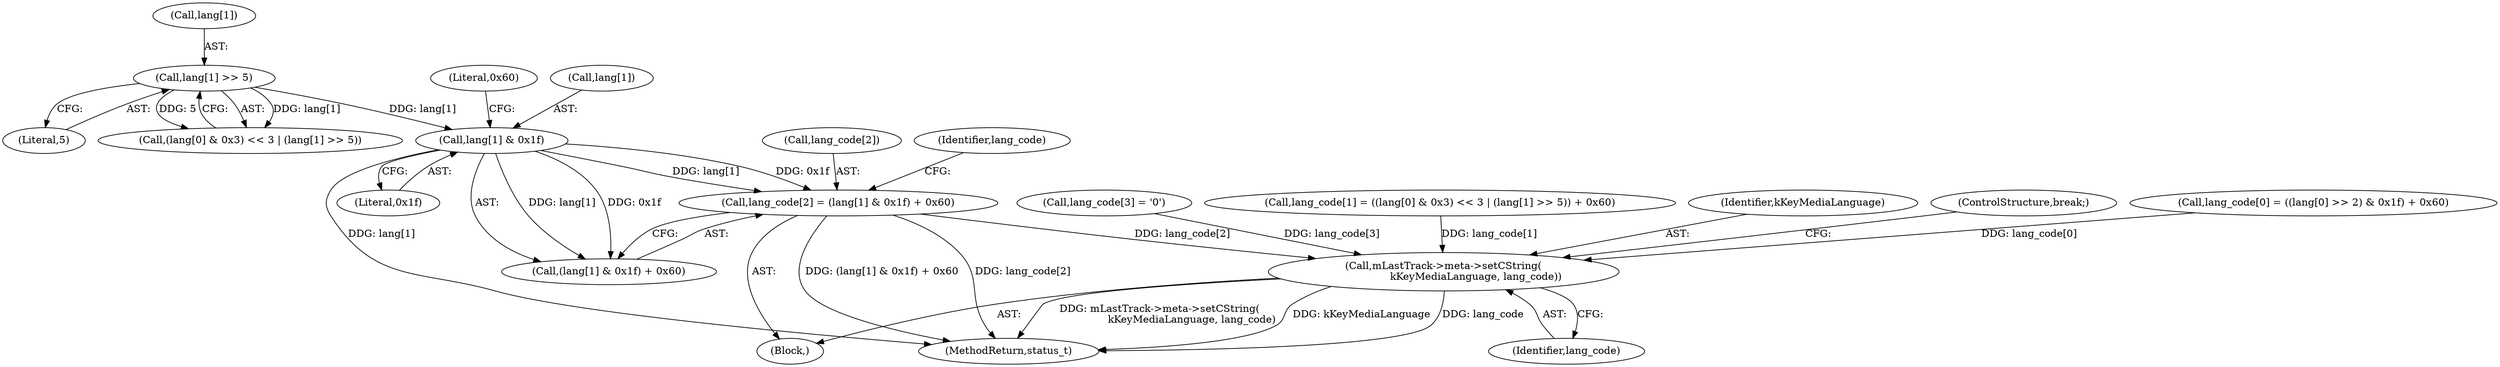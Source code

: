 digraph "0_Android_f81038006b4c59a5a148dcad887371206033c28f_2@array" {
"1001423" [label="(Call,lang_code[2] = (lang[1] & 0x1f) + 0x60)"];
"1001428" [label="(Call,lang[1] & 0x1f)"];
"1001417" [label="(Call,lang[1] >> 5)"];
"1001439" [label="(Call,mLastTrack->meta->setCString(\n                    kKeyMediaLanguage, lang_code))"];
"1001434" [label="(Call,lang_code[3] = '\0')"];
"1001417" [label="(Call,lang[1] >> 5)"];
"1003289" [label="(MethodReturn,status_t)"];
"1001432" [label="(Literal,0x1f)"];
"1001433" [label="(Literal,0x60)"];
"1001404" [label="(Call,lang_code[1] = ((lang[0] & 0x3) << 3 | (lang[1] >> 5)) + 0x60)"];
"1001440" [label="(Identifier,kKeyMediaLanguage)"];
"1001442" [label="(ControlStructure,break;)"];
"1001428" [label="(Call,lang[1] & 0x1f)"];
"1001424" [label="(Call,lang_code[2])"];
"1001439" [label="(Call,mLastTrack->meta->setCString(\n                    kKeyMediaLanguage, lang_code))"];
"1001418" [label="(Call,lang[1])"];
"1001441" [label="(Identifier,lang_code)"];
"1001167" [label="(Block,)"];
"1001409" [label="(Call,(lang[0] & 0x3) << 3 | (lang[1] >> 5))"];
"1001391" [label="(Call,lang_code[0] = ((lang[0] >> 2) & 0x1f) + 0x60)"];
"1001427" [label="(Call,(lang[1] & 0x1f) + 0x60)"];
"1001436" [label="(Identifier,lang_code)"];
"1001423" [label="(Call,lang_code[2] = (lang[1] & 0x1f) + 0x60)"];
"1001429" [label="(Call,lang[1])"];
"1001421" [label="(Literal,5)"];
"1001423" -> "1001167"  [label="AST: "];
"1001423" -> "1001427"  [label="CFG: "];
"1001424" -> "1001423"  [label="AST: "];
"1001427" -> "1001423"  [label="AST: "];
"1001436" -> "1001423"  [label="CFG: "];
"1001423" -> "1003289"  [label="DDG: (lang[1] & 0x1f) + 0x60"];
"1001423" -> "1003289"  [label="DDG: lang_code[2]"];
"1001428" -> "1001423"  [label="DDG: lang[1]"];
"1001428" -> "1001423"  [label="DDG: 0x1f"];
"1001423" -> "1001439"  [label="DDG: lang_code[2]"];
"1001428" -> "1001427"  [label="AST: "];
"1001428" -> "1001432"  [label="CFG: "];
"1001429" -> "1001428"  [label="AST: "];
"1001432" -> "1001428"  [label="AST: "];
"1001433" -> "1001428"  [label="CFG: "];
"1001428" -> "1003289"  [label="DDG: lang[1]"];
"1001428" -> "1001427"  [label="DDG: lang[1]"];
"1001428" -> "1001427"  [label="DDG: 0x1f"];
"1001417" -> "1001428"  [label="DDG: lang[1]"];
"1001417" -> "1001409"  [label="AST: "];
"1001417" -> "1001421"  [label="CFG: "];
"1001418" -> "1001417"  [label="AST: "];
"1001421" -> "1001417"  [label="AST: "];
"1001409" -> "1001417"  [label="CFG: "];
"1001417" -> "1001409"  [label="DDG: lang[1]"];
"1001417" -> "1001409"  [label="DDG: 5"];
"1001439" -> "1001167"  [label="AST: "];
"1001439" -> "1001441"  [label="CFG: "];
"1001440" -> "1001439"  [label="AST: "];
"1001441" -> "1001439"  [label="AST: "];
"1001442" -> "1001439"  [label="CFG: "];
"1001439" -> "1003289"  [label="DDG: mLastTrack->meta->setCString(\n                    kKeyMediaLanguage, lang_code)"];
"1001439" -> "1003289"  [label="DDG: kKeyMediaLanguage"];
"1001439" -> "1003289"  [label="DDG: lang_code"];
"1001404" -> "1001439"  [label="DDG: lang_code[1]"];
"1001434" -> "1001439"  [label="DDG: lang_code[3]"];
"1001391" -> "1001439"  [label="DDG: lang_code[0]"];
}
